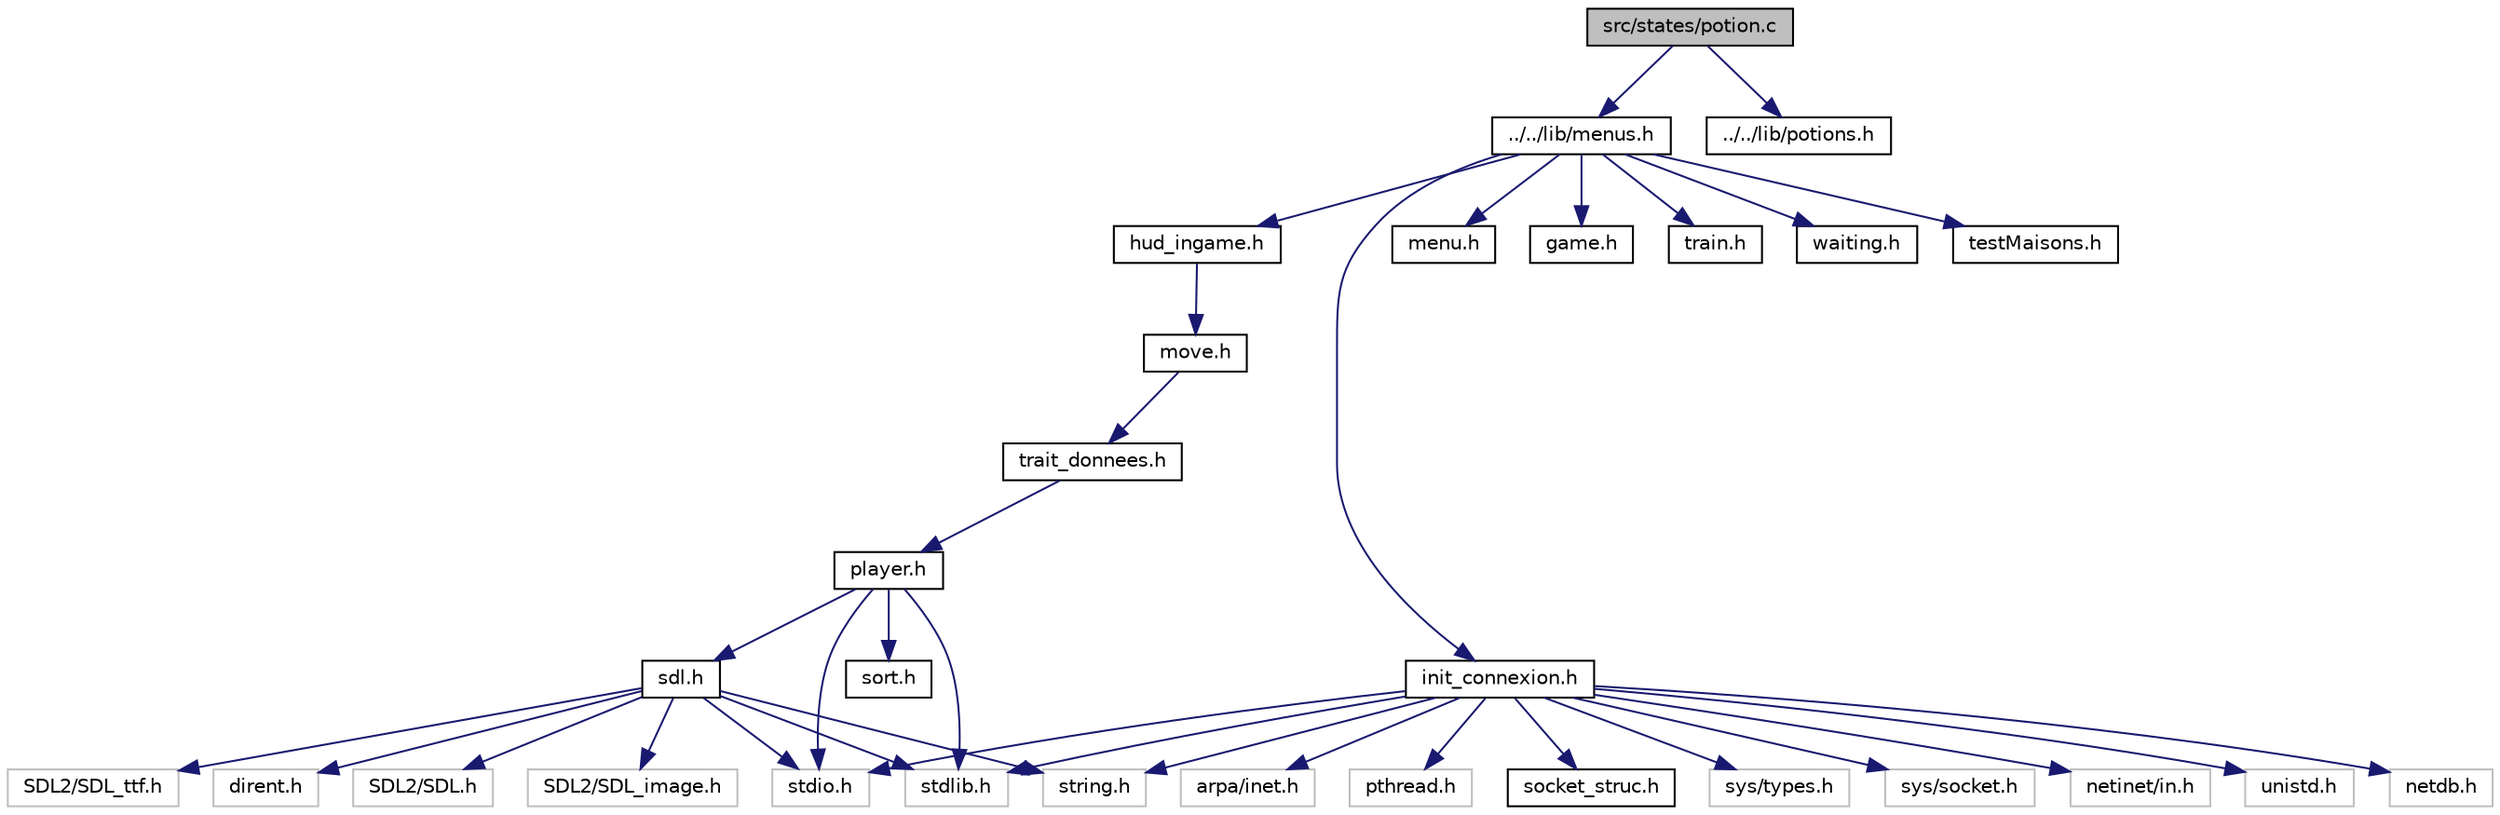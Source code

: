 digraph "src/states/potion.c"
{
 // LATEX_PDF_SIZE
  edge [fontname="Helvetica",fontsize="10",labelfontname="Helvetica",labelfontsize="10"];
  node [fontname="Helvetica",fontsize="10",shape=record];
  Node1 [label="src/states/potion.c",height=0.2,width=0.4,color="black", fillcolor="grey75", style="filled", fontcolor="black",tooltip="Menu de création de potions."];
  Node1 -> Node2 [color="midnightblue",fontsize="10",style="solid"];
  Node2 [label="../../lib/menus.h",height=0.2,width=0.4,color="black", fillcolor="white", style="filled",URL="$menus_8h.html",tooltip="Header commun aux différents statuts du jeu."];
  Node2 -> Node3 [color="midnightblue",fontsize="10",style="solid"];
  Node3 [label="hud_ingame.h",height=0.2,width=0.4,color="black", fillcolor="white", style="filled",URL="$hud__ingame_8h.html",tooltip="Header de hud_ingame.c."];
  Node3 -> Node4 [color="midnightblue",fontsize="10",style="solid"];
  Node4 [label="move.h",height=0.2,width=0.4,color="black", fillcolor="white", style="filled",URL="$move_8h.html",tooltip="Header de move.c."];
  Node4 -> Node5 [color="midnightblue",fontsize="10",style="solid"];
  Node5 [label="trait_donnees.h",height=0.2,width=0.4,color="black", fillcolor="white", style="filled",URL="$trait__donnees_8h.html",tooltip="Header de trait_donnees.c."];
  Node5 -> Node6 [color="midnightblue",fontsize="10",style="solid"];
  Node6 [label="player.h",height=0.2,width=0.4,color="black", fillcolor="white", style="filled",URL="$player_8h.html",tooltip="Header du fichier player.c."];
  Node6 -> Node7 [color="midnightblue",fontsize="10",style="solid"];
  Node7 [label="stdio.h",height=0.2,width=0.4,color="grey75", fillcolor="white", style="filled",tooltip=" "];
  Node6 -> Node8 [color="midnightblue",fontsize="10",style="solid"];
  Node8 [label="stdlib.h",height=0.2,width=0.4,color="grey75", fillcolor="white", style="filled",tooltip=" "];
  Node6 -> Node9 [color="midnightblue",fontsize="10",style="solid"];
  Node9 [label="sdl.h",height=0.2,width=0.4,color="black", fillcolor="white", style="filled",URL="$sdl_8h.html",tooltip="Header du fichier sdl.c."];
  Node9 -> Node8 [color="midnightblue",fontsize="10",style="solid"];
  Node9 -> Node7 [color="midnightblue",fontsize="10",style="solid"];
  Node9 -> Node10 [color="midnightblue",fontsize="10",style="solid"];
  Node10 [label="string.h",height=0.2,width=0.4,color="grey75", fillcolor="white", style="filled",tooltip=" "];
  Node9 -> Node11 [color="midnightblue",fontsize="10",style="solid"];
  Node11 [label="dirent.h",height=0.2,width=0.4,color="grey75", fillcolor="white", style="filled",tooltip=" "];
  Node9 -> Node12 [color="midnightblue",fontsize="10",style="solid"];
  Node12 [label="SDL2/SDL.h",height=0.2,width=0.4,color="grey75", fillcolor="white", style="filled",tooltip=" "];
  Node9 -> Node13 [color="midnightblue",fontsize="10",style="solid"];
  Node13 [label="SDL2/SDL_image.h",height=0.2,width=0.4,color="grey75", fillcolor="white", style="filled",tooltip=" "];
  Node9 -> Node14 [color="midnightblue",fontsize="10",style="solid"];
  Node14 [label="SDL2/SDL_ttf.h",height=0.2,width=0.4,color="grey75", fillcolor="white", style="filled",tooltip=" "];
  Node6 -> Node15 [color="midnightblue",fontsize="10",style="solid"];
  Node15 [label="sort.h",height=0.2,width=0.4,color="black", fillcolor="white", style="filled",URL="$sort_8h.html",tooltip="Structures générales des sorts."];
  Node2 -> Node16 [color="midnightblue",fontsize="10",style="solid"];
  Node16 [label="init_connexion.h",height=0.2,width=0.4,color="black", fillcolor="white", style="filled",URL="$init__connexion_8h.html",tooltip="Header de init_connexion.c."];
  Node16 -> Node17 [color="midnightblue",fontsize="10",style="solid"];
  Node17 [label="socket_struc.h",height=0.2,width=0.4,color="black", fillcolor="white", style="filled",URL="$socket__struc_8h.html",tooltip="Structure envoyé par les clients au serveur."];
  Node16 -> Node18 [color="midnightblue",fontsize="10",style="solid"];
  Node18 [label="sys/types.h",height=0.2,width=0.4,color="grey75", fillcolor="white", style="filled",tooltip=" "];
  Node16 -> Node19 [color="midnightblue",fontsize="10",style="solid"];
  Node19 [label="sys/socket.h",height=0.2,width=0.4,color="grey75", fillcolor="white", style="filled",tooltip=" "];
  Node16 -> Node20 [color="midnightblue",fontsize="10",style="solid"];
  Node20 [label="netinet/in.h",height=0.2,width=0.4,color="grey75", fillcolor="white", style="filled",tooltip=" "];
  Node16 -> Node21 [color="midnightblue",fontsize="10",style="solid"];
  Node21 [label="unistd.h",height=0.2,width=0.4,color="grey75", fillcolor="white", style="filled",tooltip=" "];
  Node16 -> Node22 [color="midnightblue",fontsize="10",style="solid"];
  Node22 [label="netdb.h",height=0.2,width=0.4,color="grey75", fillcolor="white", style="filled",tooltip=" "];
  Node16 -> Node23 [color="midnightblue",fontsize="10",style="solid"];
  Node23 [label="arpa/inet.h",height=0.2,width=0.4,color="grey75", fillcolor="white", style="filled",tooltip=" "];
  Node16 -> Node7 [color="midnightblue",fontsize="10",style="solid"];
  Node16 -> Node8 [color="midnightblue",fontsize="10",style="solid"];
  Node16 -> Node10 [color="midnightblue",fontsize="10",style="solid"];
  Node16 -> Node24 [color="midnightblue",fontsize="10",style="solid"];
  Node24 [label="pthread.h",height=0.2,width=0.4,color="grey75", fillcolor="white", style="filled",tooltip=" "];
  Node2 -> Node25 [color="midnightblue",fontsize="10",style="solid"];
  Node25 [label="menu.h",height=0.2,width=0.4,color="black", fillcolor="white", style="filled",URL="$menu_8h.html",tooltip="Header de menu.c."];
  Node2 -> Node26 [color="midnightblue",fontsize="10",style="solid"];
  Node26 [label="game.h",height=0.2,width=0.4,color="black", fillcolor="white", style="filled",URL="$game_8h.html",tooltip="Header de game.c."];
  Node2 -> Node27 [color="midnightblue",fontsize="10",style="solid"];
  Node27 [label="train.h",height=0.2,width=0.4,color="black", fillcolor="white", style="filled",URL="$train_8h.html",tooltip="Header de train.c."];
  Node2 -> Node28 [color="midnightblue",fontsize="10",style="solid"];
  Node28 [label="waiting.h",height=0.2,width=0.4,color="black", fillcolor="white", style="filled",URL="$waiting_8h.html",tooltip="Header de waiting.c."];
  Node2 -> Node29 [color="midnightblue",fontsize="10",style="solid"];
  Node29 [label="testMaisons.h",height=0.2,width=0.4,color="black", fillcolor="white", style="filled",URL="$testMaisons_8h.html",tooltip="Header de testMaisons.c."];
  Node1 -> Node30 [color="midnightblue",fontsize="10",style="solid"];
  Node30 [label="../../lib/potions.h",height=0.2,width=0.4,color="black", fillcolor="white", style="filled",URL="$potions_8h.html",tooltip="Header du fichier potion.c."];
}
